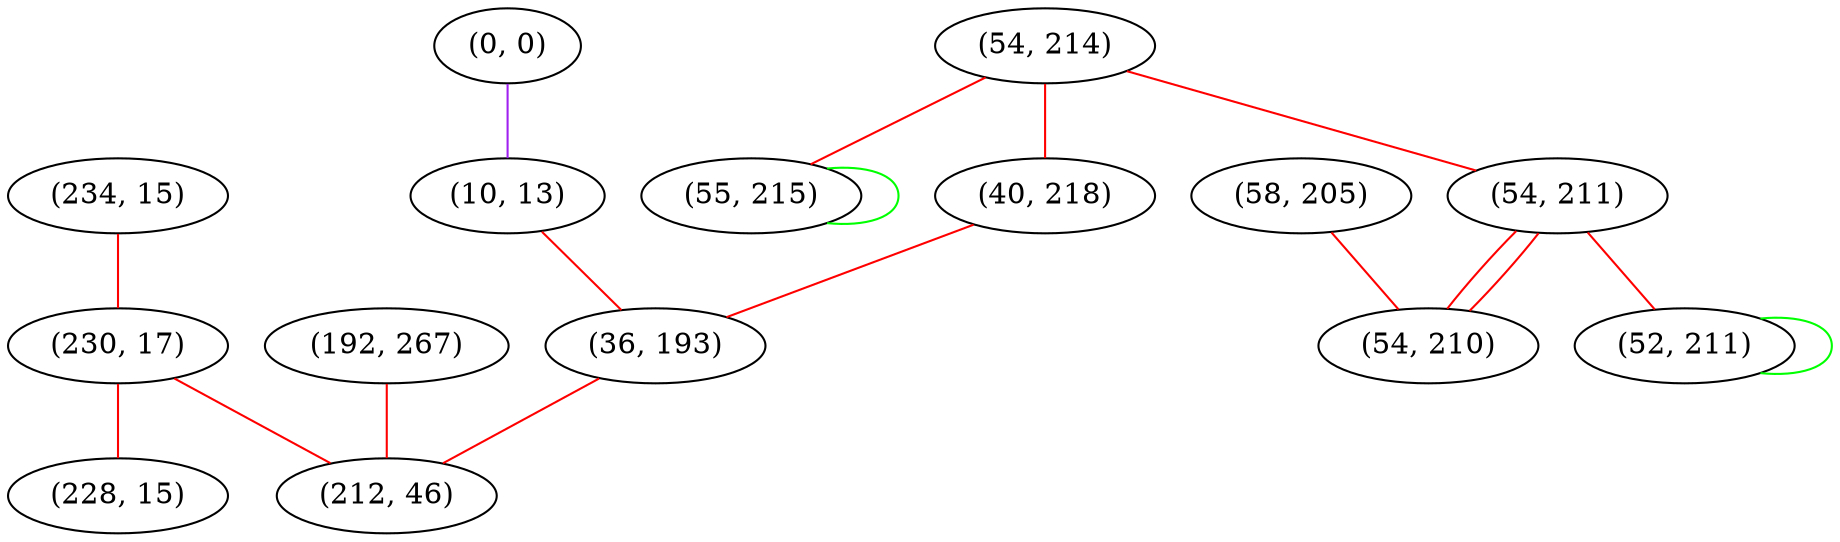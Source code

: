 graph "" {
"(234, 15)";
"(0, 0)";
"(54, 214)";
"(10, 13)";
"(55, 215)";
"(58, 205)";
"(40, 218)";
"(54, 211)";
"(192, 267)";
"(54, 210)";
"(52, 211)";
"(230, 17)";
"(228, 15)";
"(36, 193)";
"(212, 46)";
"(234, 15)" -- "(230, 17)"  [color=red, key=0, weight=1];
"(0, 0)" -- "(10, 13)"  [color=purple, key=0, weight=4];
"(54, 214)" -- "(54, 211)"  [color=red, key=0, weight=1];
"(54, 214)" -- "(40, 218)"  [color=red, key=0, weight=1];
"(54, 214)" -- "(55, 215)"  [color=red, key=0, weight=1];
"(10, 13)" -- "(36, 193)"  [color=red, key=0, weight=1];
"(55, 215)" -- "(55, 215)"  [color=green, key=0, weight=2];
"(58, 205)" -- "(54, 210)"  [color=red, key=0, weight=1];
"(40, 218)" -- "(36, 193)"  [color=red, key=0, weight=1];
"(54, 211)" -- "(54, 210)"  [color=red, key=0, weight=1];
"(54, 211)" -- "(54, 210)"  [color=red, key=1, weight=1];
"(54, 211)" -- "(52, 211)"  [color=red, key=0, weight=1];
"(192, 267)" -- "(212, 46)"  [color=red, key=0, weight=1];
"(52, 211)" -- "(52, 211)"  [color=green, key=0, weight=2];
"(230, 17)" -- "(228, 15)"  [color=red, key=0, weight=1];
"(230, 17)" -- "(212, 46)"  [color=red, key=0, weight=1];
"(36, 193)" -- "(212, 46)"  [color=red, key=0, weight=1];
}
